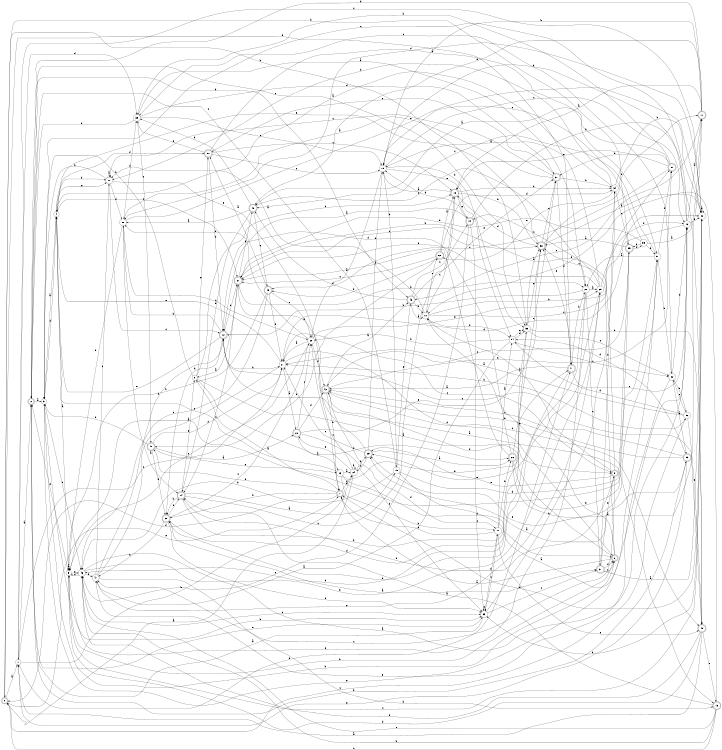 digraph n49_7 {
__start0 [label="" shape="none"];

rankdir=LR;
size="8,5";

s0 [style="rounded,filled", color="black", fillcolor="white" shape="doublecircle", label="0"];
s1 [style="filled", color="black", fillcolor="white" shape="circle", label="1"];
s2 [style="rounded,filled", color="black", fillcolor="white" shape="doublecircle", label="2"];
s3 [style="filled", color="black", fillcolor="white" shape="circle", label="3"];
s4 [style="filled", color="black", fillcolor="white" shape="circle", label="4"];
s5 [style="filled", color="black", fillcolor="white" shape="circle", label="5"];
s6 [style="rounded,filled", color="black", fillcolor="white" shape="doublecircle", label="6"];
s7 [style="rounded,filled", color="black", fillcolor="white" shape="doublecircle", label="7"];
s8 [style="filled", color="black", fillcolor="white" shape="circle", label="8"];
s9 [style="rounded,filled", color="black", fillcolor="white" shape="doublecircle", label="9"];
s10 [style="filled", color="black", fillcolor="white" shape="circle", label="10"];
s11 [style="filled", color="black", fillcolor="white" shape="circle", label="11"];
s12 [style="rounded,filled", color="black", fillcolor="white" shape="doublecircle", label="12"];
s13 [style="rounded,filled", color="black", fillcolor="white" shape="doublecircle", label="13"];
s14 [style="rounded,filled", color="black", fillcolor="white" shape="doublecircle", label="14"];
s15 [style="filled", color="black", fillcolor="white" shape="circle", label="15"];
s16 [style="filled", color="black", fillcolor="white" shape="circle", label="16"];
s17 [style="rounded,filled", color="black", fillcolor="white" shape="doublecircle", label="17"];
s18 [style="rounded,filled", color="black", fillcolor="white" shape="doublecircle", label="18"];
s19 [style="filled", color="black", fillcolor="white" shape="circle", label="19"];
s20 [style="filled", color="black", fillcolor="white" shape="circle", label="20"];
s21 [style="filled", color="black", fillcolor="white" shape="circle", label="21"];
s22 [style="rounded,filled", color="black", fillcolor="white" shape="doublecircle", label="22"];
s23 [style="filled", color="black", fillcolor="white" shape="circle", label="23"];
s24 [style="filled", color="black", fillcolor="white" shape="circle", label="24"];
s25 [style="rounded,filled", color="black", fillcolor="white" shape="doublecircle", label="25"];
s26 [style="rounded,filled", color="black", fillcolor="white" shape="doublecircle", label="26"];
s27 [style="rounded,filled", color="black", fillcolor="white" shape="doublecircle", label="27"];
s28 [style="filled", color="black", fillcolor="white" shape="circle", label="28"];
s29 [style="filled", color="black", fillcolor="white" shape="circle", label="29"];
s30 [style="rounded,filled", color="black", fillcolor="white" shape="doublecircle", label="30"];
s31 [style="rounded,filled", color="black", fillcolor="white" shape="doublecircle", label="31"];
s32 [style="filled", color="black", fillcolor="white" shape="circle", label="32"];
s33 [style="filled", color="black", fillcolor="white" shape="circle", label="33"];
s34 [style="filled", color="black", fillcolor="white" shape="circle", label="34"];
s35 [style="rounded,filled", color="black", fillcolor="white" shape="doublecircle", label="35"];
s36 [style="rounded,filled", color="black", fillcolor="white" shape="doublecircle", label="36"];
s37 [style="rounded,filled", color="black", fillcolor="white" shape="doublecircle", label="37"];
s38 [style="filled", color="black", fillcolor="white" shape="circle", label="38"];
s39 [style="filled", color="black", fillcolor="white" shape="circle", label="39"];
s40 [style="rounded,filled", color="black", fillcolor="white" shape="doublecircle", label="40"];
s41 [style="rounded,filled", color="black", fillcolor="white" shape="doublecircle", label="41"];
s42 [style="rounded,filled", color="black", fillcolor="white" shape="doublecircle", label="42"];
s43 [style="rounded,filled", color="black", fillcolor="white" shape="doublecircle", label="43"];
s44 [style="rounded,filled", color="black", fillcolor="white" shape="doublecircle", label="44"];
s45 [style="rounded,filled", color="black", fillcolor="white" shape="doublecircle", label="45"];
s46 [style="filled", color="black", fillcolor="white" shape="circle", label="46"];
s47 [style="filled", color="black", fillcolor="white" shape="circle", label="47"];
s48 [style="rounded,filled", color="black", fillcolor="white" shape="doublecircle", label="48"];
s49 [style="rounded,filled", color="black", fillcolor="white" shape="doublecircle", label="49"];
s50 [style="rounded,filled", color="black", fillcolor="white" shape="doublecircle", label="50"];
s51 [style="filled", color="black", fillcolor="white" shape="circle", label="51"];
s52 [style="filled", color="black", fillcolor="white" shape="circle", label="52"];
s53 [style="rounded,filled", color="black", fillcolor="white" shape="doublecircle", label="53"];
s54 [style="filled", color="black", fillcolor="white" shape="circle", label="54"];
s55 [style="filled", color="black", fillcolor="white" shape="circle", label="55"];
s56 [style="filled", color="black", fillcolor="white" shape="circle", label="56"];
s57 [style="rounded,filled", color="black", fillcolor="white" shape="doublecircle", label="57"];
s58 [style="filled", color="black", fillcolor="white" shape="circle", label="58"];
s59 [style="filled", color="black", fillcolor="white" shape="circle", label="59"];
s60 [style="rounded,filled", color="black", fillcolor="white" shape="doublecircle", label="60"];
s0 -> s1 [label="a"];
s0 -> s55 [label="b"];
s0 -> s56 [label="c"];
s0 -> s41 [label="d"];
s0 -> s7 [label="e"];
s1 -> s2 [label="a"];
s1 -> s24 [label="b"];
s1 -> s21 [label="c"];
s1 -> s39 [label="d"];
s1 -> s41 [label="e"];
s2 -> s3 [label="a"];
s2 -> s43 [label="b"];
s2 -> s55 [label="c"];
s2 -> s53 [label="d"];
s2 -> s33 [label="e"];
s3 -> s4 [label="a"];
s3 -> s33 [label="b"];
s3 -> s46 [label="c"];
s3 -> s4 [label="d"];
s3 -> s51 [label="e"];
s4 -> s5 [label="a"];
s4 -> s11 [label="b"];
s4 -> s27 [label="c"];
s4 -> s50 [label="d"];
s4 -> s11 [label="e"];
s5 -> s5 [label="a"];
s5 -> s6 [label="b"];
s5 -> s32 [label="c"];
s5 -> s2 [label="d"];
s5 -> s46 [label="e"];
s6 -> s7 [label="a"];
s6 -> s3 [label="b"];
s6 -> s36 [label="c"];
s6 -> s42 [label="d"];
s6 -> s10 [label="e"];
s7 -> s8 [label="a"];
s7 -> s30 [label="b"];
s7 -> s24 [label="c"];
s7 -> s0 [label="d"];
s7 -> s40 [label="e"];
s8 -> s9 [label="a"];
s8 -> s3 [label="b"];
s8 -> s18 [label="c"];
s8 -> s26 [label="d"];
s8 -> s50 [label="e"];
s9 -> s10 [label="a"];
s9 -> s27 [label="b"];
s9 -> s47 [label="c"];
s9 -> s14 [label="d"];
s9 -> s25 [label="e"];
s10 -> s11 [label="a"];
s10 -> s57 [label="b"];
s10 -> s32 [label="c"];
s10 -> s54 [label="d"];
s10 -> s60 [label="e"];
s11 -> s11 [label="a"];
s11 -> s3 [label="b"];
s11 -> s12 [label="c"];
s11 -> s38 [label="d"];
s11 -> s7 [label="e"];
s12 -> s13 [label="a"];
s12 -> s38 [label="b"];
s12 -> s27 [label="c"];
s12 -> s30 [label="d"];
s12 -> s4 [label="e"];
s13 -> s14 [label="a"];
s13 -> s46 [label="b"];
s13 -> s0 [label="c"];
s13 -> s10 [label="d"];
s13 -> s46 [label="e"];
s14 -> s15 [label="a"];
s14 -> s30 [label="b"];
s14 -> s18 [label="c"];
s14 -> s55 [label="d"];
s14 -> s8 [label="e"];
s15 -> s16 [label="a"];
s15 -> s46 [label="b"];
s15 -> s2 [label="c"];
s15 -> s35 [label="d"];
s15 -> s43 [label="e"];
s16 -> s17 [label="a"];
s16 -> s19 [label="b"];
s16 -> s3 [label="c"];
s16 -> s21 [label="d"];
s16 -> s32 [label="e"];
s17 -> s18 [label="a"];
s17 -> s19 [label="b"];
s17 -> s43 [label="c"];
s17 -> s2 [label="d"];
s17 -> s48 [label="e"];
s18 -> s19 [label="a"];
s18 -> s36 [label="b"];
s18 -> s10 [label="c"];
s18 -> s34 [label="d"];
s18 -> s44 [label="e"];
s19 -> s20 [label="a"];
s19 -> s15 [label="b"];
s19 -> s16 [label="c"];
s19 -> s55 [label="d"];
s19 -> s54 [label="e"];
s20 -> s21 [label="a"];
s20 -> s38 [label="b"];
s20 -> s5 [label="c"];
s20 -> s42 [label="d"];
s20 -> s29 [label="e"];
s21 -> s22 [label="a"];
s21 -> s12 [label="b"];
s21 -> s9 [label="c"];
s21 -> s6 [label="d"];
s21 -> s4 [label="e"];
s22 -> s23 [label="a"];
s22 -> s33 [label="b"];
s22 -> s20 [label="c"];
s22 -> s42 [label="d"];
s22 -> s36 [label="e"];
s23 -> s24 [label="a"];
s23 -> s58 [label="b"];
s23 -> s4 [label="c"];
s23 -> s6 [label="d"];
s23 -> s41 [label="e"];
s24 -> s0 [label="a"];
s24 -> s24 [label="b"];
s24 -> s20 [label="c"];
s24 -> s25 [label="d"];
s24 -> s22 [label="e"];
s25 -> s26 [label="a"];
s25 -> s19 [label="b"];
s25 -> s21 [label="c"];
s25 -> s24 [label="d"];
s25 -> s27 [label="e"];
s26 -> s17 [label="a"];
s26 -> s27 [label="b"];
s26 -> s37 [label="c"];
s26 -> s12 [label="d"];
s26 -> s51 [label="e"];
s27 -> s8 [label="a"];
s27 -> s28 [label="b"];
s27 -> s36 [label="c"];
s27 -> s14 [label="d"];
s27 -> s48 [label="e"];
s28 -> s29 [label="a"];
s28 -> s12 [label="b"];
s28 -> s31 [label="c"];
s28 -> s5 [label="d"];
s28 -> s25 [label="e"];
s29 -> s19 [label="a"];
s29 -> s30 [label="b"];
s29 -> s44 [label="c"];
s29 -> s16 [label="d"];
s29 -> s27 [label="e"];
s30 -> s31 [label="a"];
s30 -> s47 [label="b"];
s30 -> s20 [label="c"];
s30 -> s33 [label="d"];
s30 -> s14 [label="e"];
s31 -> s32 [label="a"];
s31 -> s34 [label="b"];
s31 -> s6 [label="c"];
s31 -> s6 [label="d"];
s31 -> s9 [label="e"];
s32 -> s32 [label="a"];
s32 -> s33 [label="b"];
s32 -> s1 [label="c"];
s32 -> s38 [label="d"];
s32 -> s7 [label="e"];
s33 -> s2 [label="a"];
s33 -> s34 [label="b"];
s33 -> s31 [label="c"];
s33 -> s58 [label="d"];
s33 -> s33 [label="e"];
s34 -> s4 [label="a"];
s34 -> s32 [label="b"];
s34 -> s35 [label="c"];
s34 -> s11 [label="d"];
s34 -> s60 [label="e"];
s35 -> s36 [label="a"];
s35 -> s0 [label="b"];
s35 -> s42 [label="c"];
s35 -> s59 [label="d"];
s35 -> s5 [label="e"];
s36 -> s32 [label="a"];
s36 -> s17 [label="b"];
s36 -> s37 [label="c"];
s36 -> s18 [label="d"];
s36 -> s4 [label="e"];
s37 -> s38 [label="a"];
s37 -> s34 [label="b"];
s37 -> s11 [label="c"];
s37 -> s41 [label="d"];
s37 -> s50 [label="e"];
s38 -> s14 [label="a"];
s38 -> s5 [label="b"];
s38 -> s20 [label="c"];
s38 -> s39 [label="d"];
s38 -> s32 [label="e"];
s39 -> s28 [label="a"];
s39 -> s2 [label="b"];
s39 -> s40 [label="c"];
s39 -> s37 [label="d"];
s39 -> s19 [label="e"];
s40 -> s22 [label="a"];
s40 -> s3 [label="b"];
s40 -> s21 [label="c"];
s40 -> s30 [label="d"];
s40 -> s23 [label="e"];
s41 -> s42 [label="a"];
s41 -> s28 [label="b"];
s41 -> s16 [label="c"];
s41 -> s46 [label="d"];
s41 -> s36 [label="e"];
s42 -> s43 [label="a"];
s42 -> s7 [label="b"];
s42 -> s45 [label="c"];
s42 -> s58 [label="d"];
s42 -> s57 [label="e"];
s43 -> s10 [label="a"];
s43 -> s10 [label="b"];
s43 -> s44 [label="c"];
s43 -> s48 [label="d"];
s43 -> s37 [label="e"];
s44 -> s12 [label="a"];
s44 -> s45 [label="b"];
s44 -> s33 [label="c"];
s44 -> s19 [label="d"];
s44 -> s46 [label="e"];
s45 -> s1 [label="a"];
s45 -> s46 [label="b"];
s45 -> s12 [label="c"];
s45 -> s5 [label="d"];
s45 -> s13 [label="e"];
s46 -> s16 [label="a"];
s46 -> s47 [label="b"];
s46 -> s33 [label="c"];
s46 -> s5 [label="d"];
s46 -> s29 [label="e"];
s47 -> s21 [label="a"];
s47 -> s13 [label="b"];
s47 -> s11 [label="c"];
s47 -> s12 [label="d"];
s47 -> s29 [label="e"];
s48 -> s38 [label="a"];
s48 -> s39 [label="b"];
s48 -> s28 [label="c"];
s48 -> s14 [label="d"];
s48 -> s49 [label="e"];
s49 -> s50 [label="a"];
s49 -> s5 [label="b"];
s49 -> s46 [label="c"];
s49 -> s21 [label="d"];
s49 -> s20 [label="e"];
s50 -> s51 [label="a"];
s50 -> s12 [label="b"];
s50 -> s18 [label="c"];
s50 -> s39 [label="d"];
s50 -> s19 [label="e"];
s51 -> s28 [label="a"];
s51 -> s52 [label="b"];
s51 -> s48 [label="c"];
s51 -> s57 [label="d"];
s51 -> s25 [label="e"];
s52 -> s53 [label="a"];
s52 -> s56 [label="b"];
s52 -> s39 [label="c"];
s52 -> s16 [label="d"];
s52 -> s47 [label="e"];
s53 -> s25 [label="a"];
s53 -> s42 [label="b"];
s53 -> s42 [label="c"];
s53 -> s54 [label="d"];
s53 -> s1 [label="e"];
s54 -> s47 [label="a"];
s54 -> s20 [label="b"];
s54 -> s52 [label="c"];
s54 -> s55 [label="d"];
s54 -> s55 [label="e"];
s55 -> s36 [label="a"];
s55 -> s45 [label="b"];
s55 -> s52 [label="c"];
s55 -> s30 [label="d"];
s55 -> s36 [label="e"];
s56 -> s21 [label="a"];
s56 -> s21 [label="b"];
s56 -> s52 [label="c"];
s56 -> s54 [label="d"];
s56 -> s45 [label="e"];
s57 -> s48 [label="a"];
s57 -> s39 [label="b"];
s57 -> s49 [label="c"];
s57 -> s37 [label="d"];
s57 -> s18 [label="e"];
s58 -> s54 [label="a"];
s58 -> s26 [label="b"];
s58 -> s33 [label="c"];
s58 -> s7 [label="d"];
s58 -> s45 [label="e"];
s59 -> s17 [label="a"];
s59 -> s51 [label="b"];
s59 -> s19 [label="c"];
s59 -> s27 [label="d"];
s59 -> s35 [label="e"];
s60 -> s18 [label="a"];
s60 -> s49 [label="b"];
s60 -> s27 [label="c"];
s60 -> s34 [label="d"];
s60 -> s40 [label="e"];

}